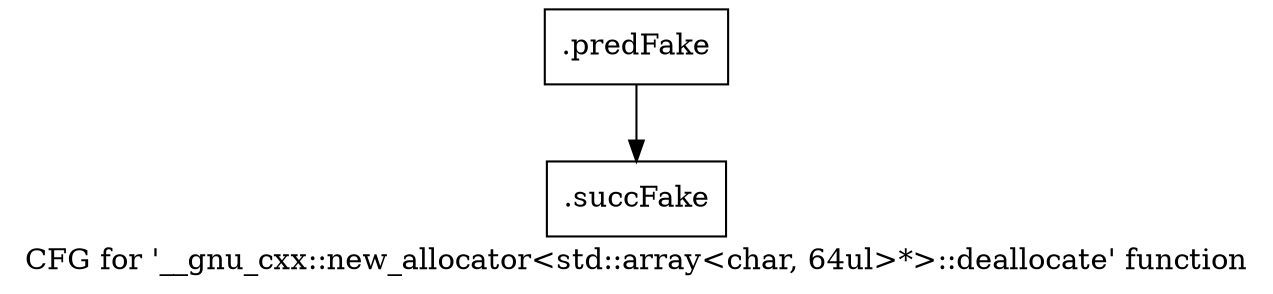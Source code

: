 digraph "CFG for '__gnu_cxx::new_allocator\<std::array\<char, 64ul\>*\>::deallocate' function" {
	label="CFG for '__gnu_cxx::new_allocator\<std::array\<char, 64ul\>*\>::deallocate' function";

	Node0x5ef2040 [shape=record,filename="",linenumber="",label="{.predFake}"];
	Node0x5ef2040 -> Node0x62f0bb0[ callList="" memoryops="" filename="/mnt/xilinx/Vitis_HLS/2021.2/tps/lnx64/gcc-6.2.0/lib/gcc/x86_64-pc-linux-gnu/6.2.0/../../../../include/c++/6.2.0/ext/new_allocator.h" execusionnum="0"];
	Node0x62f0bb0 [shape=record,filename="/mnt/xilinx/Vitis_HLS/2021.2/tps/lnx64/gcc-6.2.0/lib/gcc/x86_64-pc-linux-gnu/6.2.0/../../../../include/c++/6.2.0/ext/new_allocator.h",linenumber="110",label="{.succFake}"];
}
